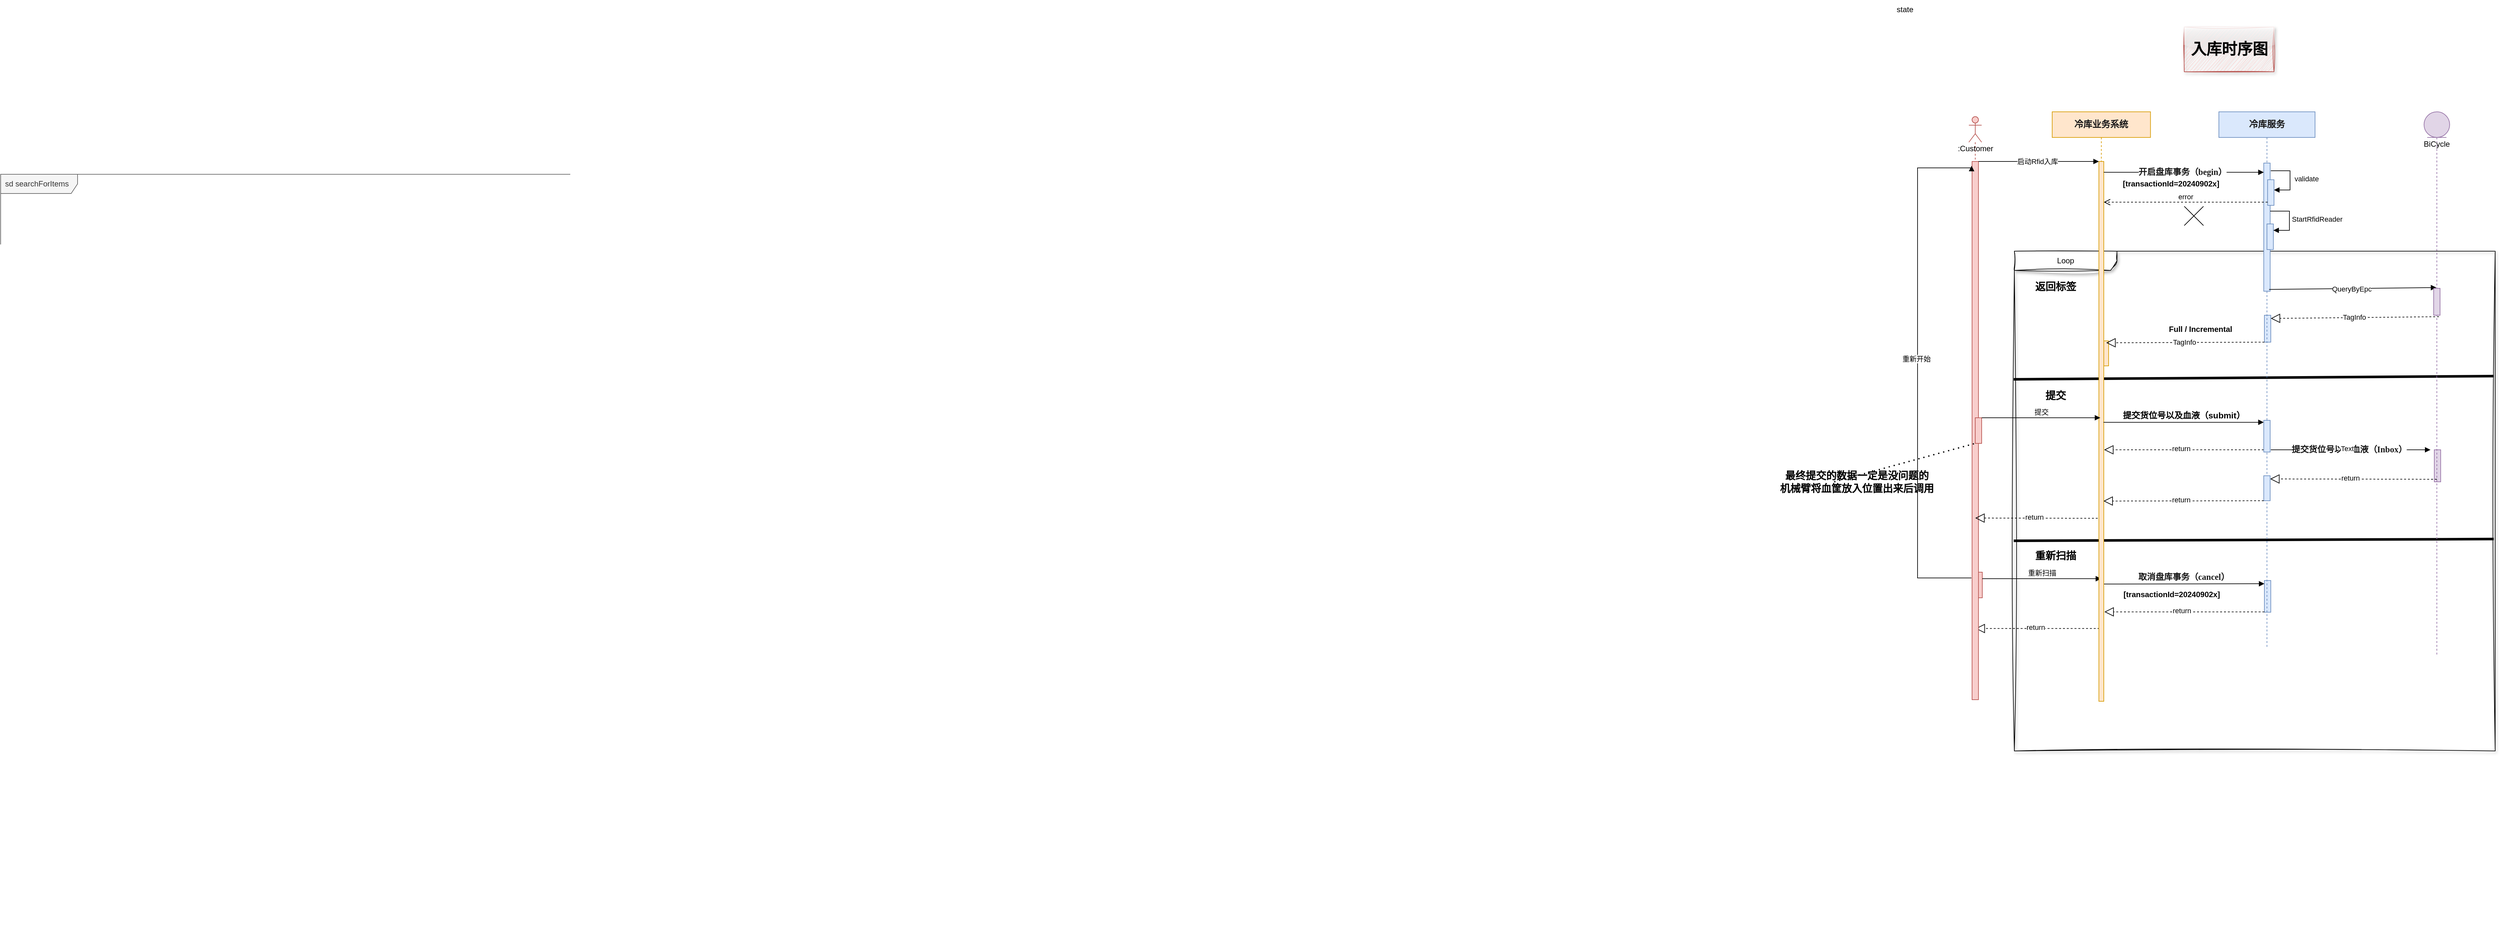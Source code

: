 <mxfile version="24.7.8" pages="2">
  <diagram id="i7KtP-Vs8fw_sYRqWalm" name="Sequence diagram">
    <mxGraphModel dx="4208" dy="2106" grid="1" gridSize="10" guides="1" tooltips="1" connect="1" arrows="1" fold="1" page="1" pageScale="1" pageWidth="1019" pageHeight="1320" math="0" shadow="0">
      <root>
        <mxCell id="0" />
        <mxCell id="1" parent="0" />
        <mxCell id="JydccJCQ6fTOZagrxZ0v-60" value="Loop" style="shape=umlFrame;whiteSpace=wrap;html=1;pointerEvents=0;recursiveResize=0;container=1;collapsible=0;width=160;shadow=1;sketch=1;curveFitting=1;jiggle=2;" parent="1" vertex="1">
          <mxGeometry x="201" y="290" width="750" height="780" as="geometry" />
        </mxCell>
        <mxCell id="JydccJCQ6fTOZagrxZ0v-61" value="" style="html=1;points=[[0,0,0,0,5],[0,1,0,0,-5],[1,0,0,0,5],[1,1,0,0,-5]];perimeter=orthogonalPerimeter;outlineConnect=0;targetShapes=umlLifeline;portConstraint=eastwest;newEdgeStyle={&quot;curved&quot;:0,&quot;rounded&quot;:0};fillColor=#ffe6cc;strokeColor=#d79b00;" parent="JydccJCQ6fTOZagrxZ0v-60" vertex="1">
          <mxGeometry x="137" y="140" width="10" height="39" as="geometry" />
        </mxCell>
        <mxCell id="JydccJCQ6fTOZagrxZ0v-65" value="" style="html=1;points=[[0,0,0,0,5],[0,1,0,0,-5],[1,0,0,0,5],[1,1,0,0,-5]];perimeter=orthogonalPerimeter;outlineConnect=0;targetShapes=umlLifeline;portConstraint=eastwest;newEdgeStyle={&quot;curved&quot;:0,&quot;rounded&quot;:0};fillColor=#dae8fc;strokeColor=#6c8ebf;" parent="JydccJCQ6fTOZagrxZ0v-60" vertex="1">
          <mxGeometry x="390" y="100" width="10" height="42" as="geometry" />
        </mxCell>
        <mxCell id="JydccJCQ6fTOZagrxZ0v-80" value="" style="html=1;points=[[0,0,0,0,5],[0,1,0,0,-5],[1,0,0,0,5],[1,1,0,0,-5]];perimeter=orthogonalPerimeter;outlineConnect=0;targetShapes=umlLifeline;portConstraint=eastwest;newEdgeStyle={&quot;curved&quot;:0,&quot;rounded&quot;:0};fillColor=#f8cecc;strokeColor=#b85450;" parent="JydccJCQ6fTOZagrxZ0v-60" vertex="1">
          <mxGeometry x="-60" y="501" width="10" height="40" as="geometry" />
        </mxCell>
        <mxCell id="JydccJCQ6fTOZagrxZ0v-83" value="" style="html=1;points=[[0,0,0,0,5],[0,1,0,0,-5],[1,0,0,0,5],[1,1,0,0,-5]];perimeter=orthogonalPerimeter;outlineConnect=0;targetShapes=umlLifeline;portConstraint=eastwest;newEdgeStyle={&quot;curved&quot;:0,&quot;rounded&quot;:0};fillColor=#dae8fc;strokeColor=#6c8ebf;" parent="JydccJCQ6fTOZagrxZ0v-60" vertex="1">
          <mxGeometry x="390" y="514" width="10" height="49.5" as="geometry" />
        </mxCell>
        <mxCell id="JydccJCQ6fTOZagrxZ0v-86" value="&lt;b&gt;[transactionId=20240902x]&lt;/b&gt;" style="text;html=1;align=center;verticalAlign=middle;resizable=0;points=[];autosize=1;strokeColor=none;fillColor=none;" parent="JydccJCQ6fTOZagrxZ0v-60" vertex="1">
          <mxGeometry x="159.667" y="521" width="170" height="30" as="geometry" />
        </mxCell>
        <mxCell id="JydccJCQ6fTOZagrxZ0v-84" value="重新扫描" style="html=1;verticalAlign=bottom;endArrow=block;curved=0;rounded=0;entryX=0.333;entryY=0.551;entryDx=0;entryDy=0;entryPerimeter=0;" parent="JydccJCQ6fTOZagrxZ0v-60" source="JydccJCQ6fTOZagrxZ0v-80" edge="1">
          <mxGeometry width="80" relative="1" as="geometry">
            <mxPoint x="-50" y="511" as="sourcePoint" />
            <mxPoint x="135.386" y="511.137" as="targetPoint" />
          </mxGeometry>
        </mxCell>
        <mxCell id="JydccJCQ6fTOZagrxZ0v-85" value="&lt;span style=&quot;color: rgb(25, 25, 25); font-family: &amp;quot;Microsoft YaHei&amp;quot;;&quot;&gt;&lt;b style=&quot;&quot;&gt;&lt;font style=&quot;font-size: 13.333px;&quot;&gt;取消盘库事务（cancel）&lt;/font&gt;&lt;/b&gt;&lt;/span&gt;" style="html=1;verticalAlign=bottom;endArrow=block;curved=0;rounded=0;entryX=0;entryY=0;entryDx=0;entryDy=5;entryPerimeter=0;exitX=0.917;exitY=0.562;exitDx=0;exitDy=0;exitPerimeter=0;" parent="JydccJCQ6fTOZagrxZ0v-60" target="JydccJCQ6fTOZagrxZ0v-83" edge="1">
          <mxGeometry x="-0.004" width="80" relative="1" as="geometry">
            <mxPoint x="139.864" y="519.525" as="sourcePoint" />
            <mxPoint x="414" y="511" as="targetPoint" />
            <mxPoint as="offset" />
          </mxGeometry>
        </mxCell>
        <mxCell id="JydccJCQ6fTOZagrxZ0v-87" value="" style="endArrow=block;dashed=1;endFill=0;endSize=12;html=1;rounded=0;entryX=1;entryY=0.619;entryDx=0;entryDy=0;entryPerimeter=0;" parent="JydccJCQ6fTOZagrxZ0v-60" source="JydccJCQ6fTOZagrxZ0v-83" edge="1">
          <mxGeometry width="160" relative="1" as="geometry">
            <mxPoint x="200" y="601" as="sourcePoint" />
            <mxPoint x="140.5" y="562.988" as="targetPoint" />
          </mxGeometry>
        </mxCell>
        <mxCell id="JydccJCQ6fTOZagrxZ0v-88" value="Text" style="edgeLabel;html=1;align=center;verticalAlign=middle;resizable=0;points=[];" parent="JydccJCQ6fTOZagrxZ0v-87" vertex="1" connectable="0">
          <mxGeometry x="0.052" y="-1" relative="1" as="geometry">
            <mxPoint as="offset" />
          </mxGeometry>
        </mxCell>
        <mxCell id="JydccJCQ6fTOZagrxZ0v-89" value="return" style="edgeLabel;html=1;align=center;verticalAlign=middle;resizable=0;points=[];" parent="JydccJCQ6fTOZagrxZ0v-87" vertex="1" connectable="0">
          <mxGeometry x="0.037" y="-2" relative="1" as="geometry">
            <mxPoint as="offset" />
          </mxGeometry>
        </mxCell>
        <mxCell id="JydccJCQ6fTOZagrxZ0v-90" value="" style="endArrow=block;dashed=1;endFill=0;endSize=12;html=1;rounded=0;exitX=0;exitY=0.653;exitDx=0;exitDy=0;exitPerimeter=0;" parent="JydccJCQ6fTOZagrxZ0v-60" edge="1">
          <mxGeometry width="160" relative="1" as="geometry">
            <mxPoint x="132.833" y="588.912" as="sourcePoint" />
            <mxPoint x="-60.5" y="588.912" as="targetPoint" />
          </mxGeometry>
        </mxCell>
        <mxCell id="JydccJCQ6fTOZagrxZ0v-91" value="Text" style="edgeLabel;html=1;align=center;verticalAlign=middle;resizable=0;points=[];" parent="JydccJCQ6fTOZagrxZ0v-90" vertex="1" connectable="0">
          <mxGeometry x="0.052" y="-1" relative="1" as="geometry">
            <mxPoint as="offset" />
          </mxGeometry>
        </mxCell>
        <mxCell id="JydccJCQ6fTOZagrxZ0v-92" value="return" style="edgeLabel;html=1;align=center;verticalAlign=middle;resizable=0;points=[];" parent="JydccJCQ6fTOZagrxZ0v-90" vertex="1" connectable="0">
          <mxGeometry x="0.037" y="-2" relative="1" as="geometry">
            <mxPoint as="offset" />
          </mxGeometry>
        </mxCell>
        <mxCell id="HT6MiuLGCi4q6tSzI8XS-2" value="" style="html=1;points=[];perimeter=orthogonalPerimeter;fillColor=#e1d5e7;strokeColor=#9673a6;" vertex="1" parent="JydccJCQ6fTOZagrxZ0v-60">
          <mxGeometry x="655" y="310" width="10" height="50" as="geometry" />
        </mxCell>
        <mxCell id="HT6MiuLGCi4q6tSzI8XS-3" value="" style="html=1;verticalAlign=bottom;endArrow=block;entryX=0;entryY=0.072;rounded=0;entryDx=0;entryDy=0;entryPerimeter=0;" edge="1" parent="JydccJCQ6fTOZagrxZ0v-60">
          <mxGeometry x="1" y="125" relative="1" as="geometry">
            <mxPoint x="400" y="310" as="sourcePoint" />
            <mxPoint x="649" y="310" as="targetPoint" />
            <mxPoint x="125" y="125" as="offset" />
          </mxGeometry>
        </mxCell>
        <mxCell id="HT6MiuLGCi4q6tSzI8XS-4" value="&lt;span style=&quot;color: rgb(25, 25, 25); font-family: &amp;quot;Microsoft YaHei&amp;quot;; font-size: 13.333px;&quot;&gt;&lt;b&gt;提交货位号以及血液（Inbox）&lt;/b&gt;&lt;/span&gt;" style="edgeLabel;html=1;align=center;verticalAlign=middle;resizable=0;points=[];" vertex="1" connectable="0" parent="HT6MiuLGCi4q6tSzI8XS-3">
          <mxGeometry x="-0.022" y="1" relative="1" as="geometry">
            <mxPoint as="offset" />
          </mxGeometry>
        </mxCell>
        <mxCell id="HT6MiuLGCi4q6tSzI8XS-5" value="Text" style="edgeLabel;html=1;align=center;verticalAlign=middle;resizable=0;points=[];" vertex="1" connectable="0" parent="HT6MiuLGCi4q6tSzI8XS-3">
          <mxGeometry x="-0.044" y="2" relative="1" as="geometry">
            <mxPoint as="offset" />
          </mxGeometry>
        </mxCell>
        <mxCell id="HT6MiuLGCi4q6tSzI8XS-7" value="" style="endArrow=block;dashed=1;endFill=0;endSize=12;html=1;rounded=0;entryX=1;entryY=0;entryDx=0;entryDy=5;entryPerimeter=0;" edge="1" parent="JydccJCQ6fTOZagrxZ0v-60" target="HT6MiuLGCi4q6tSzI8XS-6">
          <mxGeometry width="160" relative="1" as="geometry">
            <mxPoint x="659" y="356" as="sourcePoint" />
            <mxPoint x="469" y="352" as="targetPoint" />
          </mxGeometry>
        </mxCell>
        <mxCell id="HT6MiuLGCi4q6tSzI8XS-8" value="Text" style="edgeLabel;html=1;align=center;verticalAlign=middle;resizable=0;points=[];" vertex="1" connectable="0" parent="HT6MiuLGCi4q6tSzI8XS-7">
          <mxGeometry x="0.052" y="-1" relative="1" as="geometry">
            <mxPoint as="offset" />
          </mxGeometry>
        </mxCell>
        <mxCell id="HT6MiuLGCi4q6tSzI8XS-9" value="return" style="edgeLabel;html=1;align=center;verticalAlign=middle;resizable=0;points=[];" vertex="1" connectable="0" parent="HT6MiuLGCi4q6tSzI8XS-7">
          <mxGeometry x="0.037" y="-2" relative="1" as="geometry">
            <mxPoint as="offset" />
          </mxGeometry>
        </mxCell>
        <mxCell id="rYg8_pKWDpieuBRK71my-1" value="" style="endArrow=none;html=1;strokeWidth=4;rounded=0;entryX=0.997;entryY=0.25;entryDx=0;entryDy=0;entryPerimeter=0;" edge="1" parent="JydccJCQ6fTOZagrxZ0v-60" target="JydccJCQ6fTOZagrxZ0v-60">
          <mxGeometry width="50" height="50" relative="1" as="geometry">
            <mxPoint x="-1" y="200" as="sourcePoint" />
            <mxPoint x="49" y="150" as="targetPoint" />
          </mxGeometry>
        </mxCell>
        <mxCell id="rYg8_pKWDpieuBRK71my-2" value="" style="endArrow=none;html=1;strokeWidth=4;rounded=0;entryX=0.997;entryY=0.576;entryDx=0;entryDy=0;entryPerimeter=0;" edge="1" parent="JydccJCQ6fTOZagrxZ0v-60" target="JydccJCQ6fTOZagrxZ0v-60">
          <mxGeometry width="50" height="50" relative="1" as="geometry">
            <mxPoint x="-1" y="452" as="sourcePoint" />
            <mxPoint x="720" y="450" as="targetPoint" />
          </mxGeometry>
        </mxCell>
        <mxCell id="rYg8_pKWDpieuBRK71my-3" value="&lt;b style=&quot;font-size: 16px;&quot;&gt;返回标签&lt;/b&gt;" style="text;html=1;align=center;verticalAlign=middle;resizable=0;points=[];autosize=1;strokeColor=none;fillColor=none;" vertex="1" parent="JydccJCQ6fTOZagrxZ0v-60">
          <mxGeometry x="19" y="40" width="90" height="30" as="geometry" />
        </mxCell>
        <mxCell id="rYg8_pKWDpieuBRK71my-4" value="&lt;b style=&quot;font-size: 16px;&quot;&gt;提交&lt;/b&gt;" style="text;html=1;align=center;verticalAlign=middle;resizable=0;points=[];autosize=1;strokeColor=none;fillColor=none;" vertex="1" parent="JydccJCQ6fTOZagrxZ0v-60">
          <mxGeometry x="34" y="210" width="60" height="30" as="geometry" />
        </mxCell>
        <mxCell id="rYg8_pKWDpieuBRK71my-5" value="&lt;b style=&quot;font-size: 16px;&quot;&gt;重新扫描&lt;/b&gt;" style="text;html=1;align=center;verticalAlign=middle;resizable=0;points=[];autosize=1;strokeColor=none;fillColor=none;" vertex="1" parent="JydccJCQ6fTOZagrxZ0v-60">
          <mxGeometry x="19" y="460" width="90" height="30" as="geometry" />
        </mxCell>
        <mxCell id="XppZFFv2hi1EjOijFOD9-2" value=":Customer" style="shape=umlLifeline;participant=umlActor;perimeter=lifelinePerimeter;html=1;container=1;collapsible=0;recursiveResize=0;verticalAlign=top;spacingTop=36;outlineConnect=0;size=40;fillColor=#f8cecc;strokeColor=#b85450;" parent="1" vertex="1">
          <mxGeometry x="130" y="80" width="20" height="910" as="geometry" />
        </mxCell>
        <mxCell id="XppZFFv2hi1EjOijFOD9-3" value="" style="html=1;points=[];perimeter=orthogonalPerimeter;fillColor=#f8cecc;strokeColor=#b85450;" parent="XppZFFv2hi1EjOijFOD9-2" vertex="1">
          <mxGeometry x="5" y="70" width="10" height="840" as="geometry" />
        </mxCell>
        <mxCell id="JydccJCQ6fTOZagrxZ0v-96" value="" style="endArrow=block;endFill=1;html=1;edgeStyle=orthogonalEdgeStyle;align=left;verticalAlign=top;rounded=0;entryX=-0.067;entryY=0.008;entryDx=0;entryDy=0;entryPerimeter=0;" parent="XppZFFv2hi1EjOijFOD9-2" target="XppZFFv2hi1EjOijFOD9-3" edge="1">
          <mxGeometry x="-1" relative="1" as="geometry">
            <mxPoint x="4" y="720" as="sourcePoint" />
            <mxPoint x="-210" y="100" as="targetPoint" />
            <Array as="points">
              <mxPoint x="-80" y="720" />
              <mxPoint x="-80" y="80" />
              <mxPoint x="4" y="80" />
            </Array>
          </mxGeometry>
        </mxCell>
        <mxCell id="JydccJCQ6fTOZagrxZ0v-98" value="重新开始" style="edgeLabel;html=1;align=center;verticalAlign=middle;resizable=0;points=[];" parent="JydccJCQ6fTOZagrxZ0v-96" vertex="1" connectable="0">
          <mxGeometry x="0.051" y="2" relative="1" as="geometry">
            <mxPoint as="offset" />
          </mxGeometry>
        </mxCell>
        <mxCell id="XppZFFv2hi1EjOijFOD9-11" value="&lt;span style=&quot;font-family:&#39;Microsoft YaHei&#39;; font-size:10.5pt; font-weight:600; color:#191919;&quot;&gt;冷库服务&lt;/span&gt;" style="shape=umlLifeline;perimeter=lifelinePerimeter;whiteSpace=wrap;html=1;container=1;collapsible=0;recursiveResize=0;outlineConnect=0;fillColor=#dae8fc;strokeColor=#6c8ebf;" parent="1" vertex="1">
          <mxGeometry x="520" y="72.5" width="150" height="837.5" as="geometry" />
        </mxCell>
        <mxCell id="XppZFFv2hi1EjOijFOD9-12" value="" style="html=1;points=[];perimeter=orthogonalPerimeter;fillColor=#dae8fc;strokeColor=#6c8ebf;" parent="XppZFFv2hi1EjOijFOD9-11" vertex="1">
          <mxGeometry x="70" y="80" width="10" height="200" as="geometry" />
        </mxCell>
        <mxCell id="JydccJCQ6fTOZagrxZ0v-37" value="" style="group" parent="XppZFFv2hi1EjOijFOD9-11" vertex="1" connectable="0">
          <mxGeometry x="76" y="100" width="35" height="60" as="geometry" />
        </mxCell>
        <mxCell id="JydccJCQ6fTOZagrxZ0v-41" value="" style="group" parent="JydccJCQ6fTOZagrxZ0v-37" vertex="1" connectable="0">
          <mxGeometry y="-8" width="35" height="54" as="geometry" />
        </mxCell>
        <mxCell id="JydccJCQ6fTOZagrxZ0v-35" value="" style="html=1;points=[[0,0,0,0,5],[0,1,0,0,-5],[1,0,0,0,5],[1,1,0,0,-5]];perimeter=orthogonalPerimeter;outlineConnect=0;targetShapes=umlLifeline;portConstraint=eastwest;newEdgeStyle={&quot;curved&quot;:0,&quot;rounded&quot;:0};fillColor=#dae8fc;strokeColor=#6c8ebf;" parent="JydccJCQ6fTOZagrxZ0v-41" vertex="1">
          <mxGeometry y="14" width="10" height="40" as="geometry" />
        </mxCell>
        <mxCell id="JydccJCQ6fTOZagrxZ0v-36" value="&amp;nbsp;&lt;span style=&quot;text-align: center;&quot;&gt;validate&lt;/span&gt;" style="html=1;align=left;spacingLeft=2;endArrow=block;rounded=0;edgeStyle=orthogonalEdgeStyle;curved=0;rounded=0;" parent="JydccJCQ6fTOZagrxZ0v-41" edge="1">
          <mxGeometry relative="1" as="geometry">
            <mxPoint x="5" as="sourcePoint" />
            <Array as="points">
              <mxPoint x="35" y="30" />
            </Array>
            <mxPoint x="10" y="30" as="targetPoint" />
          </mxGeometry>
        </mxCell>
        <mxCell id="JydccJCQ6fTOZagrxZ0v-40" value="" style="group" parent="XppZFFv2hi1EjOijFOD9-11" vertex="1" connectable="0">
          <mxGeometry x="75" y="155" width="35" height="60" as="geometry" />
        </mxCell>
        <mxCell id="JydccJCQ6fTOZagrxZ0v-38" value="" style="html=1;points=[[0,0,0,0,5],[0,1,0,0,-5],[1,0,0,0,5],[1,1,0,0,-5]];perimeter=orthogonalPerimeter;outlineConnect=0;targetShapes=umlLifeline;portConstraint=eastwest;newEdgeStyle={&quot;curved&quot;:0,&quot;rounded&quot;:0};fillColor=#dae8fc;strokeColor=#6c8ebf;" parent="JydccJCQ6fTOZagrxZ0v-40" vertex="1">
          <mxGeometry y="20" width="10" height="40" as="geometry" />
        </mxCell>
        <mxCell id="JydccJCQ6fTOZagrxZ0v-39" value="StartRfidReader" style="html=1;align=left;spacingLeft=2;endArrow=block;rounded=0;edgeStyle=orthogonalEdgeStyle;curved=0;rounded=0;" parent="JydccJCQ6fTOZagrxZ0v-40" target="JydccJCQ6fTOZagrxZ0v-38" edge="1">
          <mxGeometry relative="1" as="geometry">
            <mxPoint x="5" as="sourcePoint" />
            <Array as="points">
              <mxPoint x="35" y="30" />
            </Array>
          </mxGeometry>
        </mxCell>
        <mxCell id="XppZFFv2hi1EjOijFOD9-13" value="BiCycle" style="shape=umlLifeline;participant=umlEntity;perimeter=lifelinePerimeter;whiteSpace=wrap;html=1;container=1;collapsible=0;recursiveResize=0;verticalAlign=top;spacingTop=36;outlineConnect=0;fillColor=#e1d5e7;strokeColor=#9673a6;" parent="1" vertex="1">
          <mxGeometry x="840" y="72.5" width="40" height="847.5" as="geometry" />
        </mxCell>
        <mxCell id="JydccJCQ6fTOZagrxZ0v-52" value="" style="group" parent="1" vertex="1" connectable="0">
          <mxGeometry x="260" y="72.5" width="340" height="1290" as="geometry" />
        </mxCell>
        <mxCell id="XppZFFv2hi1EjOijFOD9-4" value="&lt;span style=&quot;font-family:&#39;Microsoft YaHei&#39;; font-size:10.5pt; font-weight:600; color:#191919;&quot;&gt;冷库业务系统&lt;/span&gt;" style="shape=umlLifeline;perimeter=lifelinePerimeter;whiteSpace=wrap;html=1;container=1;collapsible=0;recursiveResize=0;outlineConnect=0;fillColor=#ffe6cc;strokeColor=#d79b00;" parent="JydccJCQ6fTOZagrxZ0v-52" vertex="1">
          <mxGeometry width="153.33" height="920" as="geometry" />
        </mxCell>
        <mxCell id="XppZFFv2hi1EjOijFOD9-5" value="" style="html=1;points=[];perimeter=orthogonalPerimeter;fillColor=#ffe6cc;strokeColor=#d79b00;" parent="XppZFFv2hi1EjOijFOD9-4" vertex="1">
          <mxGeometry x="72.83" y="77.5" width="7.67" height="842.5" as="geometry" />
        </mxCell>
        <mxCell id="XppZFFv2hi1EjOijFOD9-10" value="" style="html=1;verticalAlign=bottom;endArrow=block;entryX=0;entryY=0;rounded=0;" parent="JydccJCQ6fTOZagrxZ0v-52" source="XppZFFv2hi1EjOijFOD9-3" target="XppZFFv2hi1EjOijFOD9-5" edge="1">
          <mxGeometry x="1" y="125" relative="1" as="geometry">
            <mxPoint x="-11.5" y="97.5" as="sourcePoint" />
            <mxPoint x="125" y="125" as="offset" />
          </mxGeometry>
        </mxCell>
        <mxCell id="JydccJCQ6fTOZagrxZ0v-8" value="启动Rfid入库" style="edgeLabel;html=1;align=center;verticalAlign=middle;resizable=0;points=[];" parent="XppZFFv2hi1EjOijFOD9-10" vertex="1" connectable="0">
          <mxGeometry x="-0.02" relative="1" as="geometry">
            <mxPoint as="offset" />
          </mxGeometry>
        </mxCell>
        <mxCell id="XppZFFv2hi1EjOijFOD9-22" value="&lt;b&gt;[transactionId=20240902x]&lt;/b&gt;" style="text;html=1;align=center;verticalAlign=middle;resizable=0;points=[];autosize=1;strokeColor=none;fillColor=none;" parent="JydccJCQ6fTOZagrxZ0v-52" vertex="1">
          <mxGeometry x="99.667" y="97.5" width="170" height="30" as="geometry" />
        </mxCell>
        <mxCell id="JydccJCQ6fTOZagrxZ0v-72" value="" style="endArrow=block;dashed=1;endFill=0;endSize=12;html=1;rounded=0;" parent="JydccJCQ6fTOZagrxZ0v-52" source="JydccJCQ6fTOZagrxZ0v-65" edge="1">
          <mxGeometry width="160" relative="1" as="geometry">
            <mxPoint x="242.65" y="357.5" as="sourcePoint" />
            <mxPoint x="84.333" y="360.5" as="targetPoint" />
          </mxGeometry>
        </mxCell>
        <mxCell id="JydccJCQ6fTOZagrxZ0v-73" value="Text" style="edgeLabel;html=1;align=center;verticalAlign=middle;resizable=0;points=[];" parent="JydccJCQ6fTOZagrxZ0v-72" vertex="1" connectable="0">
          <mxGeometry x="0.013" y="1" relative="1" as="geometry">
            <mxPoint as="offset" />
          </mxGeometry>
        </mxCell>
        <mxCell id="JydccJCQ6fTOZagrxZ0v-74" value="TagInfo" style="edgeLabel;html=1;align=center;verticalAlign=middle;resizable=0;points=[];" parent="JydccJCQ6fTOZagrxZ0v-72" vertex="1" connectable="0">
          <mxGeometry x="0.013" y="-1" relative="1" as="geometry">
            <mxPoint as="offset" />
          </mxGeometry>
        </mxCell>
        <mxCell id="JydccJCQ6fTOZagrxZ0v-99" value="" style="html=1;points=[[0,0,0,0,5],[0,1,0,0,-5],[1,0,0,0,5],[1,1,0,0,-5]];perimeter=orthogonalPerimeter;outlineConnect=0;targetShapes=umlLifeline;portConstraint=eastwest;newEdgeStyle={&quot;curved&quot;:0,&quot;rounded&quot;:0};fillColor=#f8cecc;strokeColor=#b85450;" parent="JydccJCQ6fTOZagrxZ0v-52" vertex="1">
          <mxGeometry x="-120" y="477.5" width="10" height="40" as="geometry" />
        </mxCell>
        <mxCell id="JydccJCQ6fTOZagrxZ0v-105" value="" style="endArrow=block;dashed=1;endFill=0;endSize=12;html=1;rounded=0;entryX=1;entryY=0.619;entryDx=0;entryDy=0;entryPerimeter=0;" parent="JydccJCQ6fTOZagrxZ0v-52" edge="1">
          <mxGeometry width="160" relative="1" as="geometry">
            <mxPoint x="330" y="527.5" as="sourcePoint" />
            <mxPoint x="81" y="527.5" as="targetPoint" />
          </mxGeometry>
        </mxCell>
        <mxCell id="JydccJCQ6fTOZagrxZ0v-106" value="Text" style="edgeLabel;html=1;align=center;verticalAlign=middle;resizable=0;points=[];" parent="JydccJCQ6fTOZagrxZ0v-105" vertex="1" connectable="0">
          <mxGeometry x="0.052" y="-1" relative="1" as="geometry">
            <mxPoint as="offset" />
          </mxGeometry>
        </mxCell>
        <mxCell id="JydccJCQ6fTOZagrxZ0v-107" value="return" style="edgeLabel;html=1;align=center;verticalAlign=middle;resizable=0;points=[];" parent="JydccJCQ6fTOZagrxZ0v-105" vertex="1" connectable="0">
          <mxGeometry x="0.037" y="-2" relative="1" as="geometry">
            <mxPoint as="offset" />
          </mxGeometry>
        </mxCell>
        <mxCell id="JydccJCQ6fTOZagrxZ0v-100" value="提交" style="html=1;verticalAlign=bottom;endArrow=block;curved=0;rounded=0;entryX=0.333;entryY=0.551;entryDx=0;entryDy=0;entryPerimeter=0;" parent="JydccJCQ6fTOZagrxZ0v-52" edge="1">
          <mxGeometry width="80" relative="1" as="geometry">
            <mxPoint x="-110" y="477.5" as="sourcePoint" />
            <mxPoint x="75" y="477.5" as="targetPoint" />
          </mxGeometry>
        </mxCell>
        <mxCell id="JydccJCQ6fTOZagrxZ0v-104" value="&lt;b&gt;&lt;font style=&quot;font-size: 13.333px;&quot;&gt;提交货位号以及血液（submit）&lt;/font&gt;&lt;/b&gt;" style="html=1;verticalAlign=bottom;endArrow=block;curved=0;rounded=0;" parent="JydccJCQ6fTOZagrxZ0v-52" target="JydccJCQ6fTOZagrxZ0v-102" edge="1">
          <mxGeometry width="80" relative="1" as="geometry">
            <mxPoint x="80" y="484.58" as="sourcePoint" />
            <mxPoint x="265" y="484.58" as="targetPoint" />
          </mxGeometry>
        </mxCell>
        <mxCell id="JydccJCQ6fTOZagrxZ0v-102" value="" style="html=1;points=[[0,0,0,0,5],[0,1,0,0,-5],[1,0,0,0,5],[1,1,0,0,-5]];perimeter=orthogonalPerimeter;outlineConnect=0;targetShapes=umlLifeline;portConstraint=eastwest;newEdgeStyle={&quot;curved&quot;:0,&quot;rounded&quot;:0};fillColor=#dae8fc;strokeColor=#6c8ebf;" parent="JydccJCQ6fTOZagrxZ0v-52" vertex="1">
          <mxGeometry x="330" y="481.5" width="10" height="49.5" as="geometry" />
        </mxCell>
        <mxCell id="HT6MiuLGCi4q6tSzI8XS-6" value="" style="html=1;points=[[0,0,0,0,5],[0,1,0,0,-5],[1,0,0,0,5],[1,1,0,0,-5]];perimeter=orthogonalPerimeter;outlineConnect=0;targetShapes=umlLifeline;portConstraint=eastwest;newEdgeStyle={&quot;curved&quot;:0,&quot;rounded&quot;:0};fillColor=#dae8fc;strokeColor=#6c8ebf;" vertex="1" parent="JydccJCQ6fTOZagrxZ0v-52">
          <mxGeometry x="330" y="568" width="10" height="39" as="geometry" />
        </mxCell>
        <mxCell id="HT6MiuLGCi4q6tSzI8XS-10" value="" style="endArrow=block;dashed=1;endFill=0;endSize=12;html=1;rounded=0;" edge="1" parent="JydccJCQ6fTOZagrxZ0v-52">
          <mxGeometry width="160" relative="1" as="geometry">
            <mxPoint x="330" y="607" as="sourcePoint" />
            <mxPoint x="80" y="607.5" as="targetPoint" />
          </mxGeometry>
        </mxCell>
        <mxCell id="HT6MiuLGCi4q6tSzI8XS-11" value="Text" style="edgeLabel;html=1;align=center;verticalAlign=middle;resizable=0;points=[];" vertex="1" connectable="0" parent="HT6MiuLGCi4q6tSzI8XS-10">
          <mxGeometry x="0.052" y="-1" relative="1" as="geometry">
            <mxPoint as="offset" />
          </mxGeometry>
        </mxCell>
        <mxCell id="HT6MiuLGCi4q6tSzI8XS-12" value="return" style="edgeLabel;html=1;align=center;verticalAlign=middle;resizable=0;points=[];" vertex="1" connectable="0" parent="HT6MiuLGCi4q6tSzI8XS-10">
          <mxGeometry x="0.037" y="-2" relative="1" as="geometry">
            <mxPoint as="offset" />
          </mxGeometry>
        </mxCell>
        <mxCell id="JydccJCQ6fTOZagrxZ0v-57" value="" style="shape=umlDestroy;html=1;" parent="1" vertex="1">
          <mxGeometry x="466" y="220" width="30" height="30" as="geometry" />
        </mxCell>
        <mxCell id="JydccJCQ6fTOZagrxZ0v-12" value="" style="html=1;verticalAlign=bottom;endArrow=block;entryX=0;entryY=0.072;rounded=0;entryDx=0;entryDy=0;entryPerimeter=0;" parent="1" source="XppZFFv2hi1EjOijFOD9-5" target="XppZFFv2hi1EjOijFOD9-12" edge="1">
          <mxGeometry x="1" y="125" relative="1" as="geometry">
            <mxPoint x="320" y="180" as="sourcePoint" />
            <mxPoint x="490" y="180" as="targetPoint" />
            <mxPoint x="125" y="125" as="offset" />
          </mxGeometry>
        </mxCell>
        <mxCell id="JydccJCQ6fTOZagrxZ0v-42" value="&lt;span style=&quot;color: rgb(25, 25, 25); font-family: &amp;quot;Microsoft YaHei&amp;quot;; font-size: 13.333px;&quot;&gt;&lt;b&gt;开启盘库事务（begin）&lt;/b&gt;&lt;/span&gt;" style="edgeLabel;html=1;align=center;verticalAlign=middle;resizable=0;points=[];" parent="JydccJCQ6fTOZagrxZ0v-12" vertex="1" connectable="0">
          <mxGeometry x="-0.022" y="1" relative="1" as="geometry">
            <mxPoint as="offset" />
          </mxGeometry>
        </mxCell>
        <mxCell id="JydccJCQ6fTOZagrxZ0v-32" value="error" style="html=1;verticalAlign=bottom;endArrow=open;dashed=1;endSize=8;curved=0;rounded=0;exitX=0;exitY=1;exitDx=0;exitDy=-5;exitPerimeter=0;" parent="1" source="JydccJCQ6fTOZagrxZ0v-35" target="XppZFFv2hi1EjOijFOD9-5" edge="1">
          <mxGeometry relative="1" as="geometry">
            <mxPoint x="550.0" y="229.998" as="sourcePoint" />
            <mxPoint x="320" y="216" as="targetPoint" />
          </mxGeometry>
        </mxCell>
        <mxCell id="JydccJCQ6fTOZagrxZ0v-63" value="" style="html=1;verticalAlign=bottom;endArrow=block;entryX=0.417;entryY=-0.029;rounded=0;exitX=0.833;exitY=0.986;exitDx=0;exitDy=0;exitPerimeter=0;entryDx=0;entryDy=0;entryPerimeter=0;" parent="1" source="XppZFFv2hi1EjOijFOD9-12" target="XppZFFv2hi1EjOijFOD9-14" edge="1">
          <mxGeometry x="1" y="125" relative="1" as="geometry">
            <mxPoint x="620" y="350" as="sourcePoint" />
            <mxPoint x="830" y="350" as="targetPoint" />
            <mxPoint x="125" y="125" as="offset" />
          </mxGeometry>
        </mxCell>
        <mxCell id="JydccJCQ6fTOZagrxZ0v-64" value="QueryByEpc" style="edgeLabel;html=1;align=center;verticalAlign=middle;resizable=0;points=[];" parent="JydccJCQ6fTOZagrxZ0v-63" vertex="1" connectable="0">
          <mxGeometry x="-0.02" relative="1" as="geometry">
            <mxPoint as="offset" />
          </mxGeometry>
        </mxCell>
        <mxCell id="JydccJCQ6fTOZagrxZ0v-75" value="Full /&amp;nbsp;Incremental" style="text;html=1;align=center;verticalAlign=middle;resizable=0;points=[];autosize=1;strokeColor=none;fillColor=none;fontStyle=1" parent="1" vertex="1">
          <mxGeometry x="431" y="397" width="120" height="30" as="geometry" />
        </mxCell>
        <mxCell id="JydccJCQ6fTOZagrxZ0v-115" value="&lt;h1&gt;&lt;b&gt;入库时序图&lt;/b&gt;&lt;/h1&gt;" style="text;html=1;align=center;verticalAlign=middle;resizable=0;points=[];autosize=1;fillColor=#f8cecc;strokeColor=#b85450;gradientColor=none;rounded=0;glass=1;sketch=1;curveFitting=1;jiggle=2;shadow=1;" parent="1" vertex="1">
          <mxGeometry x="466" y="-60" width="140" height="70" as="geometry" />
        </mxCell>
        <mxCell id="HT6MiuLGCi4q6tSzI8XS-1" value="state" style="text;html=1;align=center;verticalAlign=middle;resizable=0;points=[];autosize=1;strokeColor=none;fillColor=none;" vertex="1" parent="1">
          <mxGeometry x="5" y="-102" width="50" height="30" as="geometry" />
        </mxCell>
        <mxCell id="XppZFFv2hi1EjOijFOD9-14" value="" style="html=1;points=[];perimeter=orthogonalPerimeter;fillColor=#e1d5e7;strokeColor=#9673a6;" parent="1" vertex="1">
          <mxGeometry x="855" y="348" width="10" height="42" as="geometry" />
        </mxCell>
        <mxCell id="JydccJCQ6fTOZagrxZ0v-68" value="" style="endArrow=block;dashed=1;endFill=0;endSize=12;html=1;rounded=0;exitX=0.833;exitY=1.054;exitDx=0;exitDy=0;exitPerimeter=0;entryX=1;entryY=0;entryDx=0;entryDy=5;entryPerimeter=0;" parent="1" source="XppZFFv2hi1EjOijFOD9-14" target="JydccJCQ6fTOZagrxZ0v-65" edge="1">
          <mxGeometry width="160" relative="1" as="geometry">
            <mxPoint x="651" y="410" as="sourcePoint" />
            <mxPoint x="811" y="410" as="targetPoint" />
          </mxGeometry>
        </mxCell>
        <mxCell id="JydccJCQ6fTOZagrxZ0v-69" value="Text" style="edgeLabel;html=1;align=center;verticalAlign=middle;resizable=0;points=[];" parent="JydccJCQ6fTOZagrxZ0v-68" vertex="1" connectable="0">
          <mxGeometry x="0.013" y="1" relative="1" as="geometry">
            <mxPoint as="offset" />
          </mxGeometry>
        </mxCell>
        <mxCell id="JydccJCQ6fTOZagrxZ0v-71" value="TagInfo" style="edgeLabel;html=1;align=center;verticalAlign=middle;resizable=0;points=[];" parent="JydccJCQ6fTOZagrxZ0v-68" vertex="1" connectable="0">
          <mxGeometry x="0.013" y="-1" relative="1" as="geometry">
            <mxPoint as="offset" />
          </mxGeometry>
        </mxCell>
        <mxCell id="JydccJCQ6fTOZagrxZ0v-112" value="" style="endArrow=block;dashed=1;endFill=0;endSize=12;html=1;rounded=0;exitX=-0.239;exitY=0.629;exitDx=0;exitDy=0;exitPerimeter=0;" parent="1" edge="1">
          <mxGeometry width="160" relative="1" as="geometry">
            <mxPoint x="330.997" y="706.932" as="sourcePoint" />
            <mxPoint x="140" y="706.5" as="targetPoint" />
          </mxGeometry>
        </mxCell>
        <mxCell id="JydccJCQ6fTOZagrxZ0v-113" value="Text" style="edgeLabel;html=1;align=center;verticalAlign=middle;resizable=0;points=[];" parent="JydccJCQ6fTOZagrxZ0v-112" vertex="1" connectable="0">
          <mxGeometry x="0.052" y="-1" relative="1" as="geometry">
            <mxPoint as="offset" />
          </mxGeometry>
        </mxCell>
        <mxCell id="JydccJCQ6fTOZagrxZ0v-114" value="return" style="edgeLabel;html=1;align=center;verticalAlign=middle;resizable=0;points=[];" parent="JydccJCQ6fTOZagrxZ0v-112" vertex="1" connectable="0">
          <mxGeometry x="0.037" y="-2" relative="1" as="geometry">
            <mxPoint as="offset" />
          </mxGeometry>
        </mxCell>
        <mxCell id="rYg8_pKWDpieuBRK71my-6" value="" style="endArrow=none;dashed=1;html=1;dashPattern=1 3;strokeWidth=2;rounded=0;" edge="1" parent="1" target="JydccJCQ6fTOZagrxZ0v-99">
          <mxGeometry width="50" height="50" relative="1" as="geometry">
            <mxPoint x="-80" y="650" as="sourcePoint" />
            <mxPoint x="-30" y="600" as="targetPoint" />
          </mxGeometry>
        </mxCell>
        <mxCell id="rYg8_pKWDpieuBRK71my-7" value="&lt;span style=&quot;font-size: 16px;&quot;&gt;&lt;b&gt;最终提交的数据一定是没问题的&lt;br&gt;机械臂将血筐放入位置出来后调用&lt;/b&gt;&lt;/span&gt;" style="text;html=1;align=center;verticalAlign=middle;resizable=0;points=[];autosize=1;strokeColor=none;fillColor=none;" vertex="1" parent="1">
          <mxGeometry x="-175" y="625" width="260" height="50" as="geometry" />
        </mxCell>
        <mxCell id="XppZFFv2hi1EjOijFOD9-25" value="sd searchForItems" style="shape=umlFrame;whiteSpace=wrap;html=1;width=120;height=30;boundedLbl=1;verticalAlign=middle;align=left;spacingLeft=5;fillColor=#f5f5f5;fontColor=#333333;strokeColor=#666666;" parent="1" vertex="1">
          <mxGeometry x="-2940" y="170" width="1110" height="1050" as="geometry" />
        </mxCell>
      </root>
    </mxGraphModel>
  </diagram>
  <diagram id="hbYBUEr95w08JzggDiKY" name="With loop">
    <mxGraphModel dx="1332" dy="983" grid="1" gridSize="10" guides="1" tooltips="1" connect="1" arrows="1" fold="1" page="1" pageScale="1" pageWidth="1019" pageHeight="1320" math="0" shadow="0">
      <root>
        <mxCell id="jC507fco_XKDHWjVbaC3-0" />
        <mxCell id="jC507fco_XKDHWjVbaC3-1" parent="jC507fco_XKDHWjVbaC3-0" />
        <mxCell id="jC507fco_XKDHWjVbaC3-2" value="sd example with a loop" style="shape=umlFrame;whiteSpace=wrap;html=1;width=150;height=30;boundedLbl=1;verticalAlign=middle;align=left;spacingLeft=5;fillColor=#f5f5f5;fontColor=#333333;strokeColor=#666666;" vertex="1" parent="jC507fco_XKDHWjVbaC3-1">
          <mxGeometry x="20" y="30" width="740" height="490" as="geometry" />
        </mxCell>
        <mxCell id="jC507fco_XKDHWjVbaC3-3" value=":Object" style="shape=umlLifeline;perimeter=lifelinePerimeter;whiteSpace=wrap;html=1;container=1;collapsible=0;recursiveResize=0;outlineConnect=0;fillColor=#dae8fc;strokeColor=#6c8ebf;" vertex="1" parent="jC507fco_XKDHWjVbaC3-1">
          <mxGeometry x="320" y="80" width="100" height="400" as="geometry" />
        </mxCell>
        <mxCell id="jC507fco_XKDHWjVbaC3-4" value="" style="html=1;points=[];perimeter=orthogonalPerimeter;" vertex="1" parent="jC507fco_XKDHWjVbaC3-3">
          <mxGeometry x="45" y="80" width="10" height="240" as="geometry" />
        </mxCell>
        <mxCell id="jC507fco_XKDHWjVbaC3-5" value="" style="html=1;points=[];perimeter=orthogonalPerimeter;" vertex="1" parent="jC507fco_XKDHWjVbaC3-3">
          <mxGeometry x="50" y="120" width="10" height="55" as="geometry" />
        </mxCell>
        <mxCell id="jC507fco_XKDHWjVbaC3-6" value="self call" style="edgeStyle=orthogonalEdgeStyle;html=1;align=left;spacingLeft=2;endArrow=block;rounded=0;entryX=1;entryY=0;" edge="1" parent="jC507fco_XKDHWjVbaC3-3" target="jC507fco_XKDHWjVbaC3-5">
          <mxGeometry relative="1" as="geometry">
            <mxPoint x="55" y="105" as="sourcePoint" />
            <Array as="points">
              <mxPoint x="85" y="105" />
            </Array>
          </mxGeometry>
        </mxCell>
        <mxCell id="jC507fco_XKDHWjVbaC3-7" value="" style="shape=umlLifeline;participant=umlActor;perimeter=lifelinePerimeter;whiteSpace=wrap;html=1;container=1;collapsible=0;recursiveResize=0;verticalAlign=top;spacingTop=36;outlineConnect=0;fillColor=#f8cecc;strokeColor=#b85450;" vertex="1" parent="jC507fco_XKDHWjVbaC3-1">
          <mxGeometry x="95" y="80" width="20" height="410" as="geometry" />
        </mxCell>
        <mxCell id="jC507fco_XKDHWjVbaC3-8" value="" style="html=1;points=[];perimeter=orthogonalPerimeter;" vertex="1" parent="jC507fco_XKDHWjVbaC3-7">
          <mxGeometry x="5" y="70" width="10" height="300" as="geometry" />
        </mxCell>
        <mxCell id="jC507fco_XKDHWjVbaC3-9" value="dispatch" style="html=1;verticalAlign=bottom;startArrow=oval;endArrow=block;startSize=8;rounded=0;" edge="1" parent="jC507fco_XKDHWjVbaC3-7" target="jC507fco_XKDHWjVbaC3-8">
          <mxGeometry relative="1" as="geometry">
            <mxPoint x="-55" y="70" as="sourcePoint" />
          </mxGeometry>
        </mxCell>
        <mxCell id="jC507fco_XKDHWjVbaC3-10" value="dispatch" style="html=1;verticalAlign=bottom;endArrow=block;entryX=0;entryY=0;rounded=0;" edge="1" parent="jC507fco_XKDHWjVbaC3-1" source="jC507fco_XKDHWjVbaC3-8" target="jC507fco_XKDHWjVbaC3-4">
          <mxGeometry relative="1" as="geometry">
            <mxPoint x="200" y="160" as="sourcePoint" />
          </mxGeometry>
        </mxCell>
        <mxCell id="jC507fco_XKDHWjVbaC3-11" value="[items=true]" style="edgeLabel;html=1;align=center;verticalAlign=middle;resizable=0;points=[];" vertex="1" connectable="0" parent="jC507fco_XKDHWjVbaC3-10">
          <mxGeometry x="-0.859" y="2" relative="1" as="geometry">
            <mxPoint x="22" y="-8" as="offset" />
          </mxGeometry>
        </mxCell>
        <mxCell id="jC507fco_XKDHWjVbaC3-12" value="return" style="html=1;verticalAlign=bottom;endArrow=open;dashed=1;endSize=8;exitX=0;exitY=0.95;rounded=0;" edge="1" parent="jC507fco_XKDHWjVbaC3-1" source="jC507fco_XKDHWjVbaC3-4" target="jC507fco_XKDHWjVbaC3-8">
          <mxGeometry relative="1" as="geometry">
            <mxPoint x="200" y="236" as="targetPoint" />
          </mxGeometry>
        </mxCell>
        <mxCell id="jC507fco_XKDHWjVbaC3-13" value=":Object" style="shape=umlLifeline;perimeter=lifelinePerimeter;whiteSpace=wrap;html=1;container=1;collapsible=0;recursiveResize=0;outlineConnect=0;fillColor=#d5e8d4;strokeColor=#82b366;" vertex="1" parent="jC507fco_XKDHWjVbaC3-1">
          <mxGeometry x="490" y="80" width="100" height="400" as="geometry" />
        </mxCell>
        <mxCell id="jC507fco_XKDHWjVbaC3-14" value="" style="html=1;points=[];perimeter=orthogonalPerimeter;" vertex="1" parent="jC507fco_XKDHWjVbaC3-13">
          <mxGeometry x="44" y="200" width="10" height="80" as="geometry" />
        </mxCell>
        <mxCell id="jC507fco_XKDHWjVbaC3-15" value="dispatch" style="html=1;verticalAlign=bottom;endArrow=block;entryX=0;entryY=0;rounded=0;" edge="1" parent="jC507fco_XKDHWjVbaC3-1" source="jC507fco_XKDHWjVbaC3-4" target="jC507fco_XKDHWjVbaC3-14">
          <mxGeometry relative="1" as="geometry">
            <mxPoint x="374" y="280" as="sourcePoint" />
          </mxGeometry>
        </mxCell>
        <mxCell id="jC507fco_XKDHWjVbaC3-16" value="return" style="html=1;verticalAlign=bottom;endArrow=open;dashed=1;endSize=8;exitX=0;exitY=0.95;rounded=0;" edge="1" parent="jC507fco_XKDHWjVbaC3-1" source="jC507fco_XKDHWjVbaC3-14" target="jC507fco_XKDHWjVbaC3-4">
          <mxGeometry relative="1" as="geometry">
            <mxPoint x="680" y="430" as="targetPoint" />
          </mxGeometry>
        </mxCell>
        <mxCell id="jC507fco_XKDHWjVbaC3-17" value="" style="group" vertex="1" connectable="0" parent="jC507fco_XKDHWjVbaC3-1">
          <mxGeometry x="278" y="170" width="334" height="190" as="geometry" />
        </mxCell>
        <mxCell id="jC507fco_XKDHWjVbaC3-18" value="loop" style="shape=umlFrame;whiteSpace=wrap;html=1;fillColor=#ffe6cc;strokeColor=#d79b00;" vertex="1" parent="jC507fco_XKDHWjVbaC3-17">
          <mxGeometry width="334" height="190" as="geometry" />
        </mxCell>
        <mxCell id="jC507fco_XKDHWjVbaC3-19" value="&lt;span style=&quot;font-size: 11px; background-color: rgb(255, 255, 255);&quot;&gt;[items=true]&lt;/span&gt;" style="text;html=1;align=center;verticalAlign=middle;resizable=0;points=[];autosize=1;strokeColor=none;fillColor=none;" vertex="1" parent="jC507fco_XKDHWjVbaC3-17">
          <mxGeometry y="32" width="70" height="20" as="geometry" />
        </mxCell>
        <mxCell id="jC507fco_XKDHWjVbaC3-20" style="rounded=0;orthogonalLoop=1;jettySize=auto;html=1;endArrow=none;endFill=0;dashed=1;fillColor=#ffe6cc;strokeColor=#d79b00;" edge="1" parent="jC507fco_XKDHWjVbaC3-1" source="jC507fco_XKDHWjVbaC3-21" target="jC507fco_XKDHWjVbaC3-18">
          <mxGeometry relative="1" as="geometry" />
        </mxCell>
        <mxCell id="jC507fco_XKDHWjVbaC3-21" value="Only on valid items" style="shape=note2;boundedLbl=1;whiteSpace=wrap;html=1;size=25;verticalAlign=top;align=center;fillColor=#ffe6cc;strokeColor=#d79b00;" vertex="1" parent="jC507fco_XKDHWjVbaC3-1">
          <mxGeometry x="630" y="200" width="120" height="60" as="geometry" />
        </mxCell>
      </root>
    </mxGraphModel>
  </diagram>
</mxfile>
